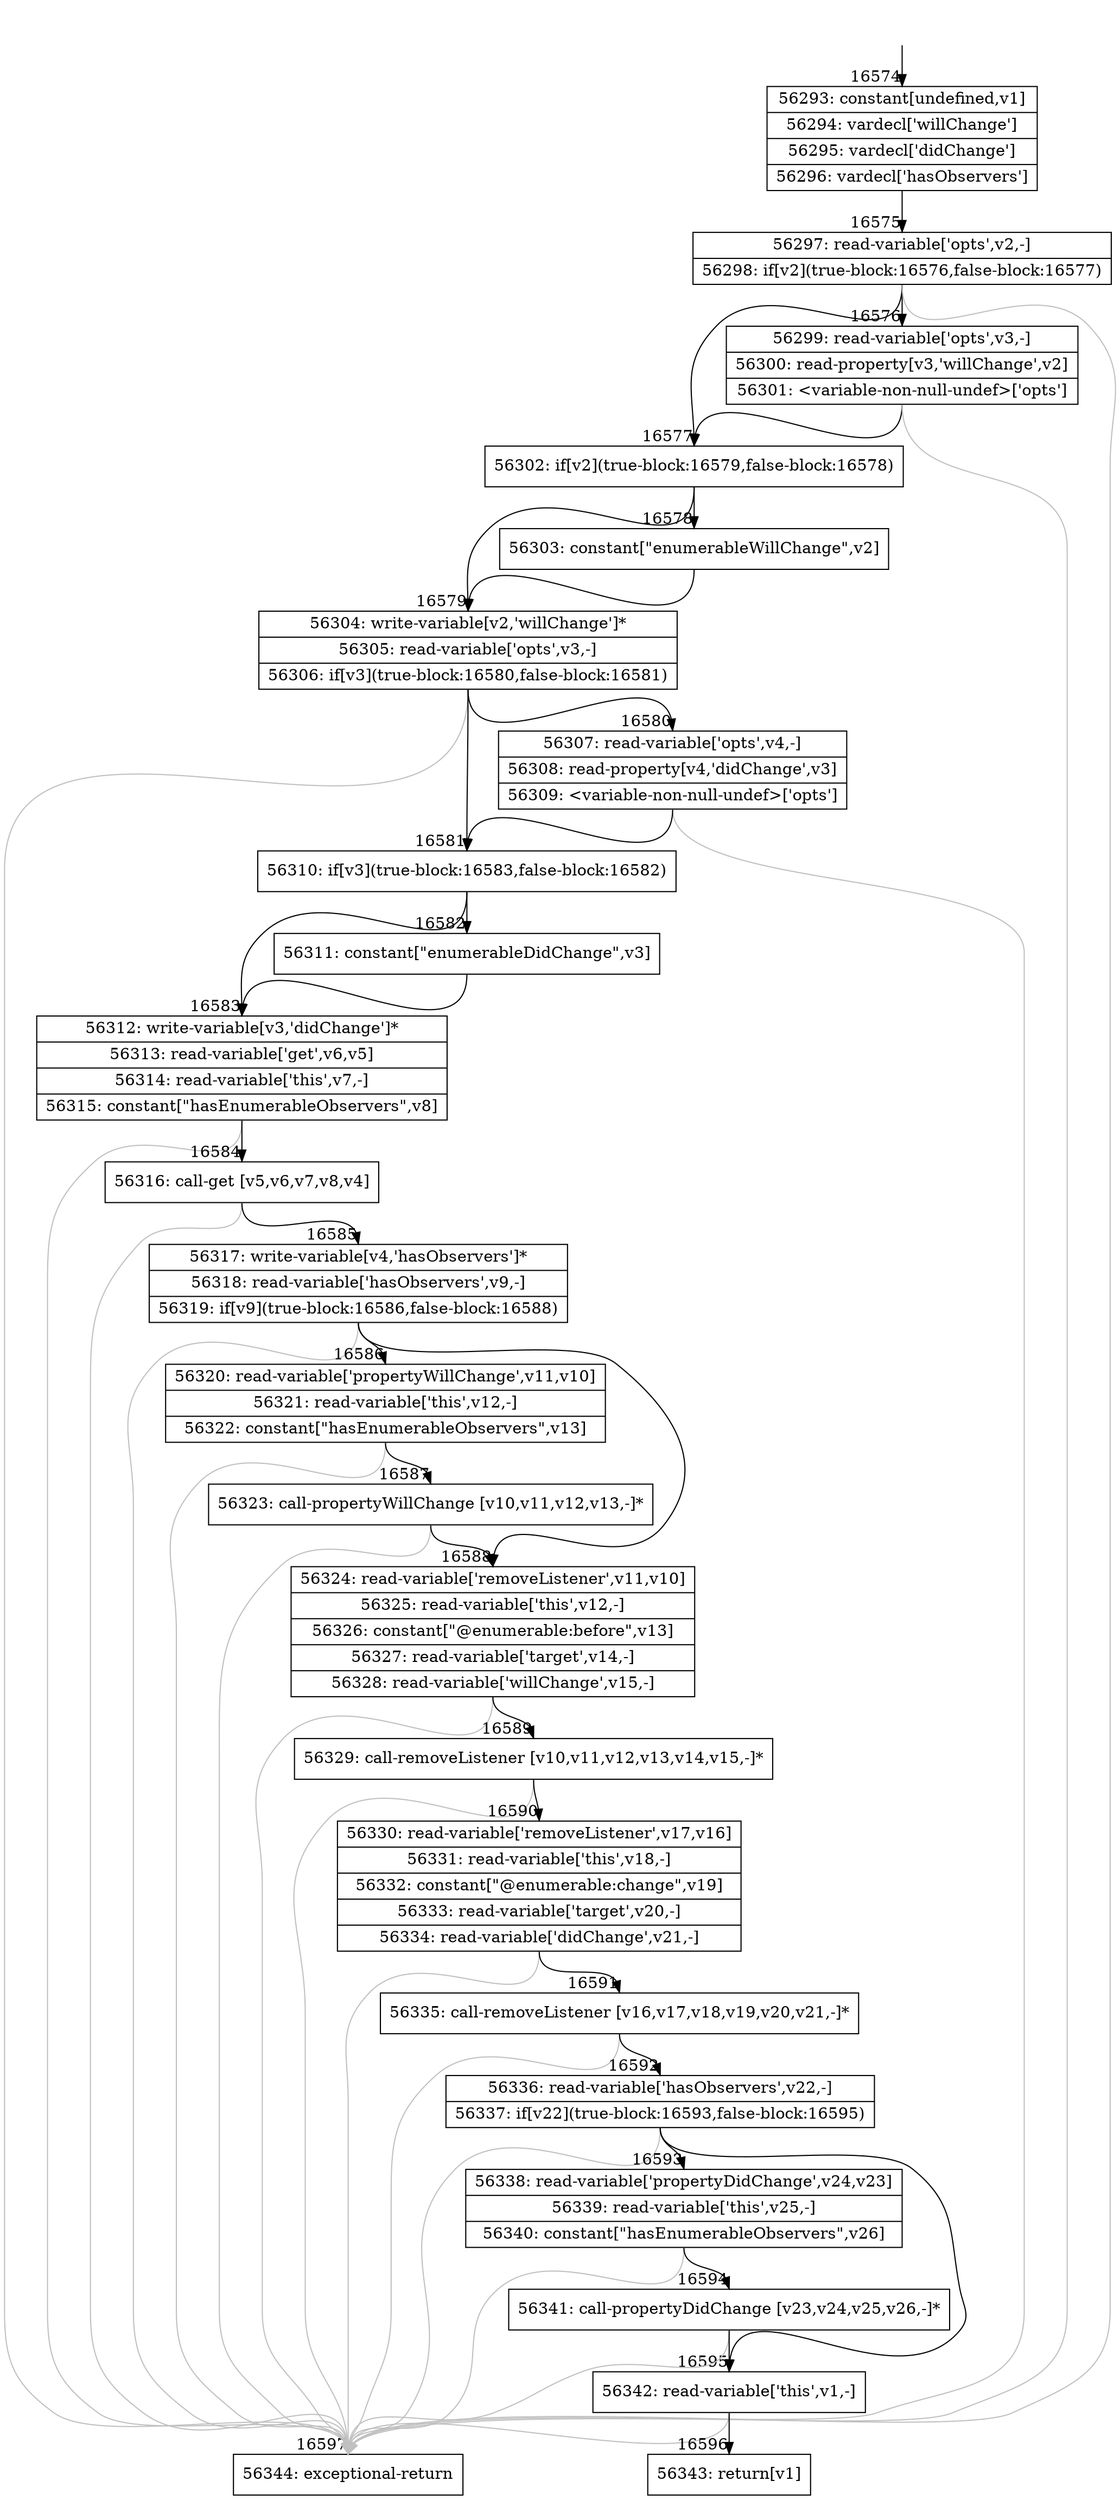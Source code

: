 digraph {
rankdir="TD"
BB_entry1421[shape=none,label=""];
BB_entry1421 -> BB16574 [tailport=s, headport=n, headlabel="    16574"]
BB16574 [shape=record label="{56293: constant[undefined,v1]|56294: vardecl['willChange']|56295: vardecl['didChange']|56296: vardecl['hasObservers']}" ] 
BB16574 -> BB16575 [tailport=s, headport=n, headlabel="      16575"]
BB16575 [shape=record label="{56297: read-variable['opts',v2,-]|56298: if[v2](true-block:16576,false-block:16577)}" ] 
BB16575 -> BB16577 [tailport=s, headport=n, headlabel="      16577"]
BB16575 -> BB16576 [tailport=s, headport=n, headlabel="      16576"]
BB16575 -> BB16597 [tailport=s, headport=n, color=gray, headlabel="      16597"]
BB16576 [shape=record label="{56299: read-variable['opts',v3,-]|56300: read-property[v3,'willChange',v2]|56301: \<variable-non-null-undef\>['opts']}" ] 
BB16576 -> BB16577 [tailport=s, headport=n]
BB16576 -> BB16597 [tailport=s, headport=n, color=gray]
BB16577 [shape=record label="{56302: if[v2](true-block:16579,false-block:16578)}" ] 
BB16577 -> BB16579 [tailport=s, headport=n, headlabel="      16579"]
BB16577 -> BB16578 [tailport=s, headport=n, headlabel="      16578"]
BB16578 [shape=record label="{56303: constant[\"enumerableWillChange\",v2]}" ] 
BB16578 -> BB16579 [tailport=s, headport=n]
BB16579 [shape=record label="{56304: write-variable[v2,'willChange']*|56305: read-variable['opts',v3,-]|56306: if[v3](true-block:16580,false-block:16581)}" ] 
BB16579 -> BB16581 [tailport=s, headport=n, headlabel="      16581"]
BB16579 -> BB16580 [tailport=s, headport=n, headlabel="      16580"]
BB16579 -> BB16597 [tailport=s, headport=n, color=gray]
BB16580 [shape=record label="{56307: read-variable['opts',v4,-]|56308: read-property[v4,'didChange',v3]|56309: \<variable-non-null-undef\>['opts']}" ] 
BB16580 -> BB16581 [tailport=s, headport=n]
BB16580 -> BB16597 [tailport=s, headport=n, color=gray]
BB16581 [shape=record label="{56310: if[v3](true-block:16583,false-block:16582)}" ] 
BB16581 -> BB16583 [tailport=s, headport=n, headlabel="      16583"]
BB16581 -> BB16582 [tailport=s, headport=n, headlabel="      16582"]
BB16582 [shape=record label="{56311: constant[\"enumerableDidChange\",v3]}" ] 
BB16582 -> BB16583 [tailport=s, headport=n]
BB16583 [shape=record label="{56312: write-variable[v3,'didChange']*|56313: read-variable['get',v6,v5]|56314: read-variable['this',v7,-]|56315: constant[\"hasEnumerableObservers\",v8]}" ] 
BB16583 -> BB16584 [tailport=s, headport=n, headlabel="      16584"]
BB16583 -> BB16597 [tailport=s, headport=n, color=gray]
BB16584 [shape=record label="{56316: call-get [v5,v6,v7,v8,v4]}" ] 
BB16584 -> BB16585 [tailport=s, headport=n, headlabel="      16585"]
BB16584 -> BB16597 [tailport=s, headport=n, color=gray]
BB16585 [shape=record label="{56317: write-variable[v4,'hasObservers']*|56318: read-variable['hasObservers',v9,-]|56319: if[v9](true-block:16586,false-block:16588)}" ] 
BB16585 -> BB16586 [tailport=s, headport=n, headlabel="      16586"]
BB16585 -> BB16588 [tailport=s, headport=n, headlabel="      16588"]
BB16585 -> BB16597 [tailport=s, headport=n, color=gray]
BB16586 [shape=record label="{56320: read-variable['propertyWillChange',v11,v10]|56321: read-variable['this',v12,-]|56322: constant[\"hasEnumerableObservers\",v13]}" ] 
BB16586 -> BB16587 [tailport=s, headport=n, headlabel="      16587"]
BB16586 -> BB16597 [tailport=s, headport=n, color=gray]
BB16587 [shape=record label="{56323: call-propertyWillChange [v10,v11,v12,v13,-]*}" ] 
BB16587 -> BB16588 [tailport=s, headport=n]
BB16587 -> BB16597 [tailport=s, headport=n, color=gray]
BB16588 [shape=record label="{56324: read-variable['removeListener',v11,v10]|56325: read-variable['this',v12,-]|56326: constant[\"@enumerable:before\",v13]|56327: read-variable['target',v14,-]|56328: read-variable['willChange',v15,-]}" ] 
BB16588 -> BB16589 [tailport=s, headport=n, headlabel="      16589"]
BB16588 -> BB16597 [tailport=s, headport=n, color=gray]
BB16589 [shape=record label="{56329: call-removeListener [v10,v11,v12,v13,v14,v15,-]*}" ] 
BB16589 -> BB16590 [tailport=s, headport=n, headlabel="      16590"]
BB16589 -> BB16597 [tailport=s, headport=n, color=gray]
BB16590 [shape=record label="{56330: read-variable['removeListener',v17,v16]|56331: read-variable['this',v18,-]|56332: constant[\"@enumerable:change\",v19]|56333: read-variable['target',v20,-]|56334: read-variable['didChange',v21,-]}" ] 
BB16590 -> BB16591 [tailport=s, headport=n, headlabel="      16591"]
BB16590 -> BB16597 [tailport=s, headport=n, color=gray]
BB16591 [shape=record label="{56335: call-removeListener [v16,v17,v18,v19,v20,v21,-]*}" ] 
BB16591 -> BB16592 [tailport=s, headport=n, headlabel="      16592"]
BB16591 -> BB16597 [tailport=s, headport=n, color=gray]
BB16592 [shape=record label="{56336: read-variable['hasObservers',v22,-]|56337: if[v22](true-block:16593,false-block:16595)}" ] 
BB16592 -> BB16593 [tailport=s, headport=n, headlabel="      16593"]
BB16592 -> BB16595 [tailport=s, headport=n, headlabel="      16595"]
BB16592 -> BB16597 [tailport=s, headport=n, color=gray]
BB16593 [shape=record label="{56338: read-variable['propertyDidChange',v24,v23]|56339: read-variable['this',v25,-]|56340: constant[\"hasEnumerableObservers\",v26]}" ] 
BB16593 -> BB16594 [tailport=s, headport=n, headlabel="      16594"]
BB16593 -> BB16597 [tailport=s, headport=n, color=gray]
BB16594 [shape=record label="{56341: call-propertyDidChange [v23,v24,v25,v26,-]*}" ] 
BB16594 -> BB16595 [tailport=s, headport=n]
BB16594 -> BB16597 [tailport=s, headport=n, color=gray]
BB16595 [shape=record label="{56342: read-variable['this',v1,-]}" ] 
BB16595 -> BB16596 [tailport=s, headport=n, headlabel="      16596"]
BB16595 -> BB16597 [tailport=s, headport=n, color=gray]
BB16596 [shape=record label="{56343: return[v1]}" ] 
BB16597 [shape=record label="{56344: exceptional-return}" ] 
//#$~ 31080
}
